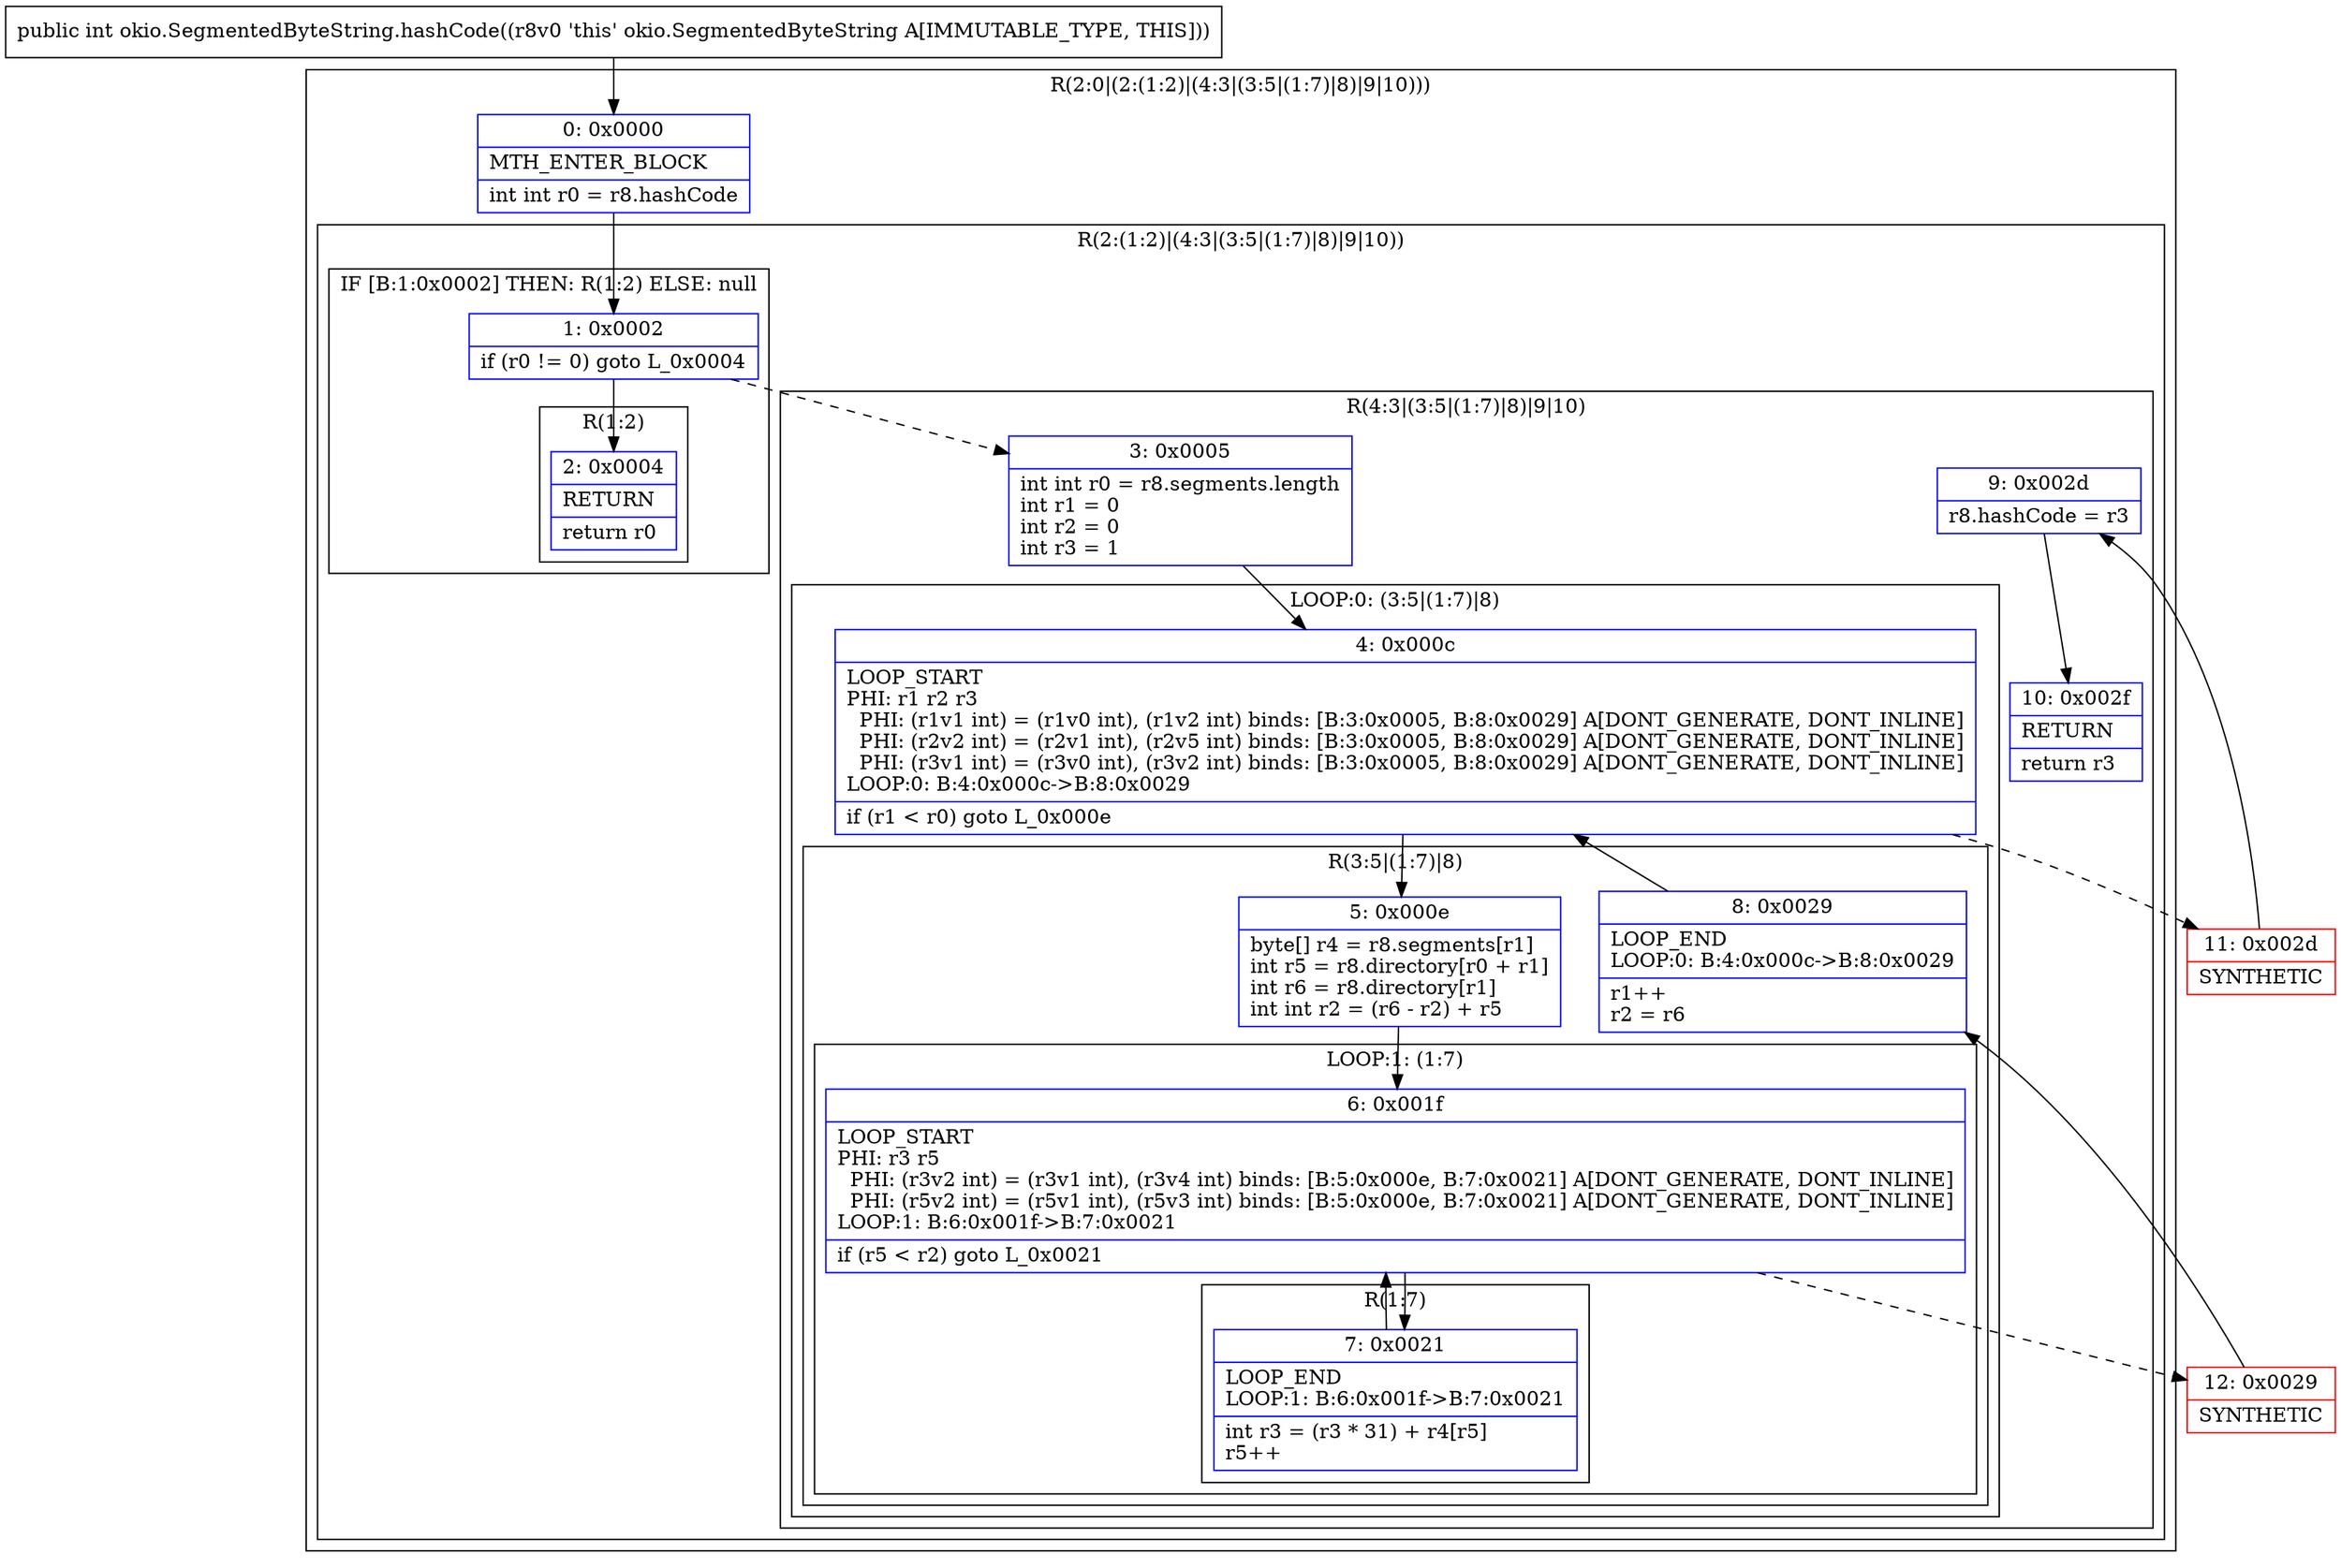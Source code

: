 digraph "CFG forokio.SegmentedByteString.hashCode()I" {
subgraph cluster_Region_40538128 {
label = "R(2:0|(2:(1:2)|(4:3|(3:5|(1:7)|8)|9|10)))";
node [shape=record,color=blue];
Node_0 [shape=record,label="{0\:\ 0x0000|MTH_ENTER_BLOCK\l|int int r0 = r8.hashCode\l}"];
subgraph cluster_Region_779066579 {
label = "R(2:(1:2)|(4:3|(3:5|(1:7)|8)|9|10))";
node [shape=record,color=blue];
subgraph cluster_IfRegion_10756336 {
label = "IF [B:1:0x0002] THEN: R(1:2) ELSE: null";
node [shape=record,color=blue];
Node_1 [shape=record,label="{1\:\ 0x0002|if (r0 != 0) goto L_0x0004\l}"];
subgraph cluster_Region_310026055 {
label = "R(1:2)";
node [shape=record,color=blue];
Node_2 [shape=record,label="{2\:\ 0x0004|RETURN\l|return r0\l}"];
}
}
subgraph cluster_Region_401327076 {
label = "R(4:3|(3:5|(1:7)|8)|9|10)";
node [shape=record,color=blue];
Node_3 [shape=record,label="{3\:\ 0x0005|int int r0 = r8.segments.length\lint r1 = 0\lint r2 = 0\lint r3 = 1\l}"];
subgraph cluster_LoopRegion_1104620313 {
label = "LOOP:0: (3:5|(1:7)|8)";
node [shape=record,color=blue];
Node_4 [shape=record,label="{4\:\ 0x000c|LOOP_START\lPHI: r1 r2 r3 \l  PHI: (r1v1 int) = (r1v0 int), (r1v2 int) binds: [B:3:0x0005, B:8:0x0029] A[DONT_GENERATE, DONT_INLINE]\l  PHI: (r2v2 int) = (r2v1 int), (r2v5 int) binds: [B:3:0x0005, B:8:0x0029] A[DONT_GENERATE, DONT_INLINE]\l  PHI: (r3v1 int) = (r3v0 int), (r3v2 int) binds: [B:3:0x0005, B:8:0x0029] A[DONT_GENERATE, DONT_INLINE]\lLOOP:0: B:4:0x000c\-\>B:8:0x0029\l|if (r1 \< r0) goto L_0x000e\l}"];
subgraph cluster_Region_1616191603 {
label = "R(3:5|(1:7)|8)";
node [shape=record,color=blue];
Node_5 [shape=record,label="{5\:\ 0x000e|byte[] r4 = r8.segments[r1]\lint r5 = r8.directory[r0 + r1]\lint r6 = r8.directory[r1]\lint int r2 = (r6 \- r2) + r5\l}"];
subgraph cluster_LoopRegion_1873680460 {
label = "LOOP:1: (1:7)";
node [shape=record,color=blue];
Node_6 [shape=record,label="{6\:\ 0x001f|LOOP_START\lPHI: r3 r5 \l  PHI: (r3v2 int) = (r3v1 int), (r3v4 int) binds: [B:5:0x000e, B:7:0x0021] A[DONT_GENERATE, DONT_INLINE]\l  PHI: (r5v2 int) = (r5v1 int), (r5v3 int) binds: [B:5:0x000e, B:7:0x0021] A[DONT_GENERATE, DONT_INLINE]\lLOOP:1: B:6:0x001f\-\>B:7:0x0021\l|if (r5 \< r2) goto L_0x0021\l}"];
subgraph cluster_Region_647170969 {
label = "R(1:7)";
node [shape=record,color=blue];
Node_7 [shape=record,label="{7\:\ 0x0021|LOOP_END\lLOOP:1: B:6:0x001f\-\>B:7:0x0021\l|int r3 = (r3 * 31) + r4[r5]\lr5++\l}"];
}
}
Node_8 [shape=record,label="{8\:\ 0x0029|LOOP_END\lLOOP:0: B:4:0x000c\-\>B:8:0x0029\l|r1++\lr2 = r6\l}"];
}
}
Node_9 [shape=record,label="{9\:\ 0x002d|r8.hashCode = r3\l}"];
Node_10 [shape=record,label="{10\:\ 0x002f|RETURN\l|return r3\l}"];
}
}
}
Node_11 [shape=record,color=red,label="{11\:\ 0x002d|SYNTHETIC\l}"];
Node_12 [shape=record,color=red,label="{12\:\ 0x0029|SYNTHETIC\l}"];
MethodNode[shape=record,label="{public int okio.SegmentedByteString.hashCode((r8v0 'this' okio.SegmentedByteString A[IMMUTABLE_TYPE, THIS])) }"];
MethodNode -> Node_0;
Node_0 -> Node_1;
Node_1 -> Node_2;
Node_1 -> Node_3[style=dashed];
Node_3 -> Node_4;
Node_4 -> Node_5;
Node_4 -> Node_11[style=dashed];
Node_5 -> Node_6;
Node_6 -> Node_7;
Node_6 -> Node_12[style=dashed];
Node_7 -> Node_6;
Node_8 -> Node_4;
Node_9 -> Node_10;
Node_11 -> Node_9;
Node_12 -> Node_8;
}

